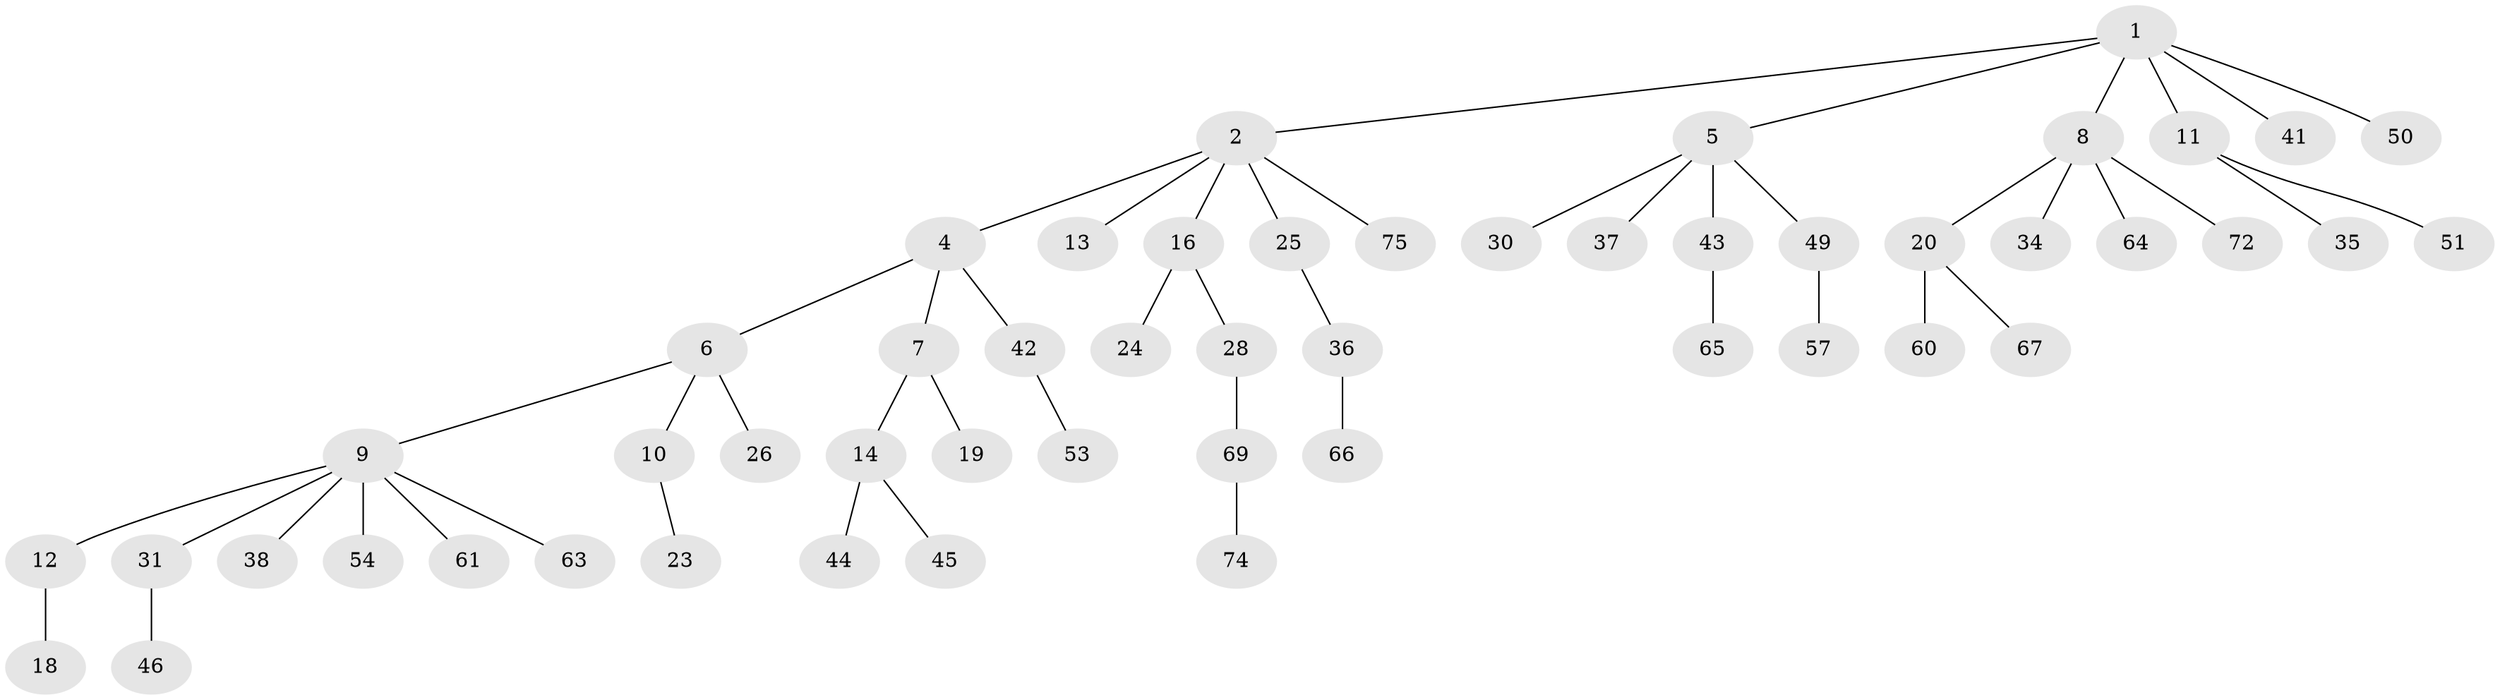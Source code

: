 // Generated by graph-tools (version 1.1) at 2025/52/02/27/25 19:52:13]
// undirected, 52 vertices, 51 edges
graph export_dot {
graph [start="1"]
  node [color=gray90,style=filled];
  1 [super="+17"];
  2 [super="+3"];
  4 [super="+52"];
  5 [super="+27"];
  6;
  7 [super="+29"];
  8 [super="+15"];
  9 [super="+48"];
  10 [super="+59"];
  11 [super="+21"];
  12;
  13;
  14 [super="+32"];
  16;
  18 [super="+22"];
  19 [super="+56"];
  20 [super="+77"];
  23;
  24 [super="+76"];
  25 [super="+33"];
  26 [super="+40"];
  28 [super="+39"];
  30;
  31;
  34;
  35 [super="+73"];
  36 [super="+47"];
  37;
  38 [super="+62"];
  41;
  42 [super="+68"];
  43 [super="+78"];
  44;
  45 [super="+58"];
  46 [super="+55"];
  49;
  50;
  51;
  53;
  54;
  57;
  60;
  61 [super="+70"];
  63;
  64;
  65;
  66;
  67;
  69 [super="+71"];
  72;
  74;
  75;
  1 -- 2;
  1 -- 5;
  1 -- 8;
  1 -- 11;
  1 -- 50;
  1 -- 41;
  2 -- 4;
  2 -- 75;
  2 -- 16;
  2 -- 25;
  2 -- 13;
  4 -- 6;
  4 -- 7;
  4 -- 42;
  5 -- 37;
  5 -- 49;
  5 -- 43;
  5 -- 30;
  6 -- 9;
  6 -- 10;
  6 -- 26;
  7 -- 14;
  7 -- 19;
  8 -- 34;
  8 -- 64;
  8 -- 72;
  8 -- 20;
  9 -- 12;
  9 -- 31;
  9 -- 38;
  9 -- 54;
  9 -- 63;
  9 -- 61;
  10 -- 23;
  11 -- 35;
  11 -- 51;
  12 -- 18;
  14 -- 44;
  14 -- 45;
  16 -- 24;
  16 -- 28;
  20 -- 60;
  20 -- 67;
  25 -- 36;
  28 -- 69;
  31 -- 46;
  36 -- 66;
  42 -- 53;
  43 -- 65;
  49 -- 57;
  69 -- 74;
}
